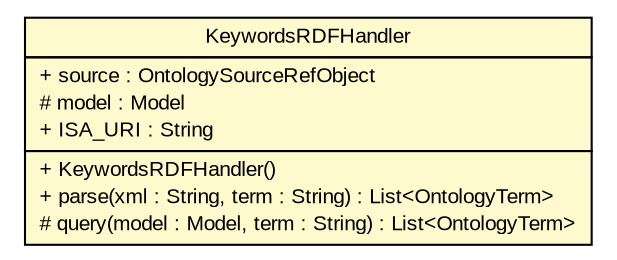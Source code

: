 #!/usr/local/bin/dot
#
# Class diagram 
# Generated by UmlGraph version 4.6 (http://www.spinellis.gr/sw/umlgraph)
#

digraph G {
	edge [fontname="arial",fontsize=10,labelfontname="arial",labelfontsize=10];
	node [fontname="arial",fontsize=10,shape=plaintext];
	// net.toxbank.isa.creator.plugin.xml.KeywordsRDFHandler
	c87 [label=<<table border="0" cellborder="1" cellspacing="0" cellpadding="2" port="p" bgcolor="lemonChiffon" href="./KeywordsRDFHandler.html">
		<tr><td><table border="0" cellspacing="0" cellpadding="1">
			<tr><td> KeywordsRDFHandler </td></tr>
		</table></td></tr>
		<tr><td><table border="0" cellspacing="0" cellpadding="1">
			<tr><td align="left"> + source : OntologySourceRefObject </td></tr>
			<tr><td align="left"> # model : Model </td></tr>
			<tr><td align="left"> + ISA_URI : String </td></tr>
		</table></td></tr>
		<tr><td><table border="0" cellspacing="0" cellpadding="1">
			<tr><td align="left"> + KeywordsRDFHandler() </td></tr>
			<tr><td align="left"> + parse(xml : String, term : String) : List&lt;OntologyTerm&gt; </td></tr>
			<tr><td align="left"> # query(model : Model, term : String) : List&lt;OntologyTerm&gt; </td></tr>
		</table></td></tr>
		</table>>, fontname="arial", fontcolor="black", fontsize=10.0];
}

